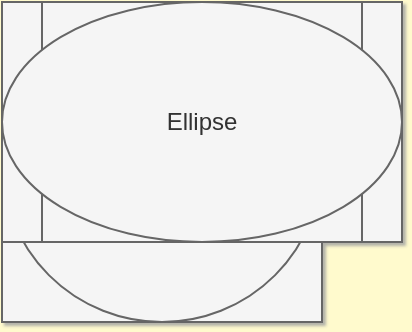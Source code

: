 <mxfile>
  <diagram id="Phw" name="Normal">
    <mxGraphModel dx="0" dy="0" background="#FFFACD" grid="0" gridSize="10" guides="1" tooltips="1" connect="1" arrows="1" fold="1" page="1" pageScale="1" pageWidth="1169" pageHeight="827" math="0" shadow="1">
      <root>
        <mxCell id="page_root_Phw" parent="Phw"/>
        <mxCell id="node_root_Phw" parent="page_root_Phw"/>
        <mxCell id="Phw-1" value="Square" style="whiteSpace=wrap;html=1;fillColor=#f5f5f5;strokeColor=#666666;fontColor=#333333" vertex="1" parent="node_root_Phw">
          <mxGeometry x="0" y="0" width="160" height="160" as="geometry"/>
        </mxCell>
        <mxCell id="Phw-2" value="Rectangle" style="whiteSpace=wrap;html=1;fillColor=#f5f5f5;strokeColor=#666666;fontColor=#333333" vertex="1" parent="node_root_Phw">
          <mxGeometry x="0" y="0" width="200" height="120" as="geometry"/>
        </mxCell>
        <mxCell id="Phw-3" value="Rectangle (Rounded)" style="whiteSpace=wrap;html=1;rounded=1;fillColor=#f5f5f5;strokeColor=#666666;fontColor=#333333" vertex="1" parent="node_root_Phw">
          <mxGeometry x="0" y="0" width="200" height="120" as="geometry"/>
        </mxCell>
        <mxCell id="Phw-4" value="Circle" style="whiteSpace=wrap;html=1;fillColor=#f5f5f5;strokeColor=#666666;fontColor=#333333;ellipse" vertex="1" parent="node_root_Phw">
          <mxGeometry x="0" y="0" width="160" height="160" as="geometry"/>
        </mxCell>
        <mxCell id="Phw-5" value="Process" style="whiteSpace=wrap;html=1;fillColor=#f5f5f5;strokeColor=#666666;fontColor=#333333;shape=process" vertex="1" parent="node_root_Phw">
          <mxGeometry x="0" y="0" width="200" height="120" as="geometry"/>
        </mxCell>
        <mxCell id="Phw-6" value="Ellipse" style="whiteSpace=wrap;html=1;fillColor=#f5f5f5;strokeColor=#666666;fontColor=#333333;ellipse" vertex="1" parent="node_root_Phw">
          <mxGeometry x="0" y="0" width="200" height="120" as="geometry"/>
        </mxCell>
      </root>
    </mxGraphModel>
  </diagram>
  <diagram id="ZiD" name="Sketch">
    <mxGraphModel dx="0" dy="0" background="#FFFACD" grid="0" gridSize="10" guides="1" tooltips="1" connect="1" arrows="1" fold="1" page="1" pageScale="1" pageWidth="1169" pageHeight="827" math="0" shadow="0">
      <root>
        <mxCell id="page_root_ZiD" parent="ZiD"/>
        <mxCell id="node_root_ZiD" parent="page_root_ZiD"/>
        <mxCell id="ZiD-1" value="" style="whiteSpace=wrap;html=1;sketch=1;fillColor=#f5f5f5;strokeColor=#666666;fontColor=#333333" vertex="1" parent="node_root_ZiD">
          <mxGeometry x="0" y="0" width="160" height="160" as="geometry"/>
        </mxCell>
        <mxCell id="ZiD-2" value="" style="whiteSpace=wrap;html=1;sketch=1;fillColor=#f5f5f5;strokeColor=#666666;fontColor=#333333" vertex="1" parent="node_root_ZiD">
          <mxGeometry x="0" y="0" width="200" height="120" as="geometry"/>
        </mxCell>
        <mxCell id="ZiD-3" value="" style="whiteSpace=wrap;html=1;rounded=1;sketch=1;fillColor=#f5f5f5;strokeColor=#666666;fontColor=#333333" vertex="1" parent="node_root_ZiD">
          <mxGeometry x="0" y="0" width="200" height="120" as="geometry"/>
        </mxCell>
      </root>
    </mxGraphModel>
  </diagram>
</mxfile>